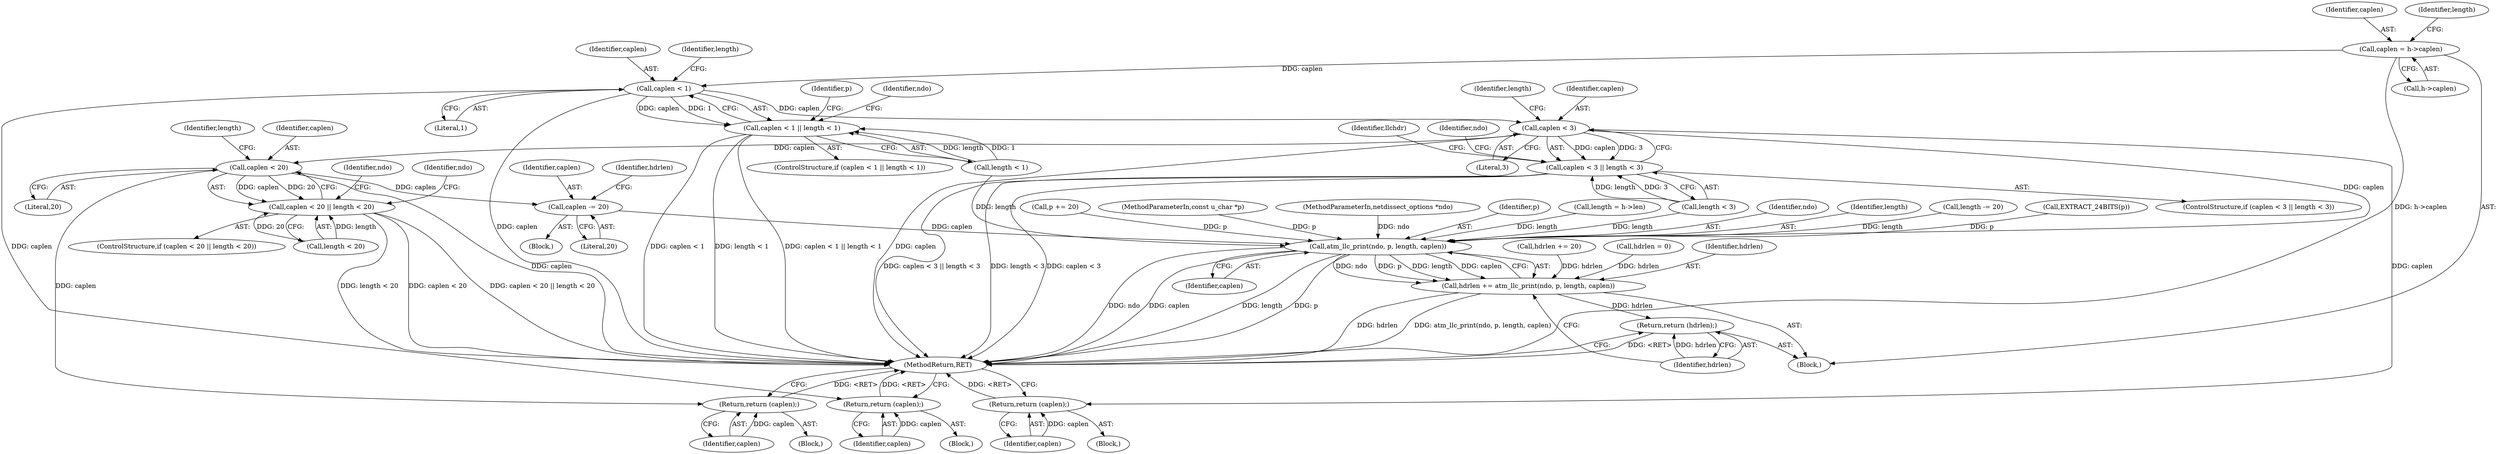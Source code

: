 digraph "0_tcpdump_1dcd10aceabbc03bf571ea32b892c522cbe923de@pointer" {
"1000110" [label="(Call,caplen = h->caplen)"];
"1000128" [label="(Call,caplen < 1)"];
"1000127" [label="(Call,caplen < 1 || length < 1)"];
"1000141" [label="(Return,return (caplen);)"];
"1000169" [label="(Call,caplen < 3)"];
"1000168" [label="(Call,caplen < 3 || length < 3)"];
"1000182" [label="(Return,return (caplen);)"];
"1000206" [label="(Call,caplen < 20)"];
"1000205" [label="(Call,caplen < 20 || length < 20)"];
"1000219" [label="(Return,return (caplen);)"];
"1000253" [label="(Call,caplen -= 20)"];
"1000261" [label="(Call,atm_llc_print(ndo, p, length, caplen))"];
"1000259" [label="(Call,hdrlen += atm_llc_print(ndo, p, length, caplen))"];
"1000266" [label="(Return,return (hdrlen);)"];
"1000206" [label="(Call,caplen < 20)"];
"1000223" [label="(Identifier,ndo)"];
"1000208" [label="(Literal,20)"];
"1000204" [label="(ControlStructure,if (caplen < 20 || length < 20))"];
"1000110" [label="(Call,caplen = h->caplen)"];
"1000126" [label="(ControlStructure,if (caplen < 1 || length < 1))"];
"1000185" [label="(Identifier,llchdr)"];
"1000247" [label="(Call,p += 20)"];
"1000107" [label="(MethodParameterIn,const u_char *p)"];
"1000172" [label="(Call,length < 3)"];
"1000183" [label="(Identifier,caplen)"];
"1000255" [label="(Literal,20)"];
"1000178" [label="(Identifier,ndo)"];
"1000132" [label="(Identifier,length)"];
"1000112" [label="(Call,h->caplen)"];
"1000130" [label="(Literal,1)"];
"1000268" [label="(MethodReturn,RET)"];
"1000146" [label="(Identifier,p)"];
"1000168" [label="(Call,caplen < 3 || length < 3)"];
"1000265" [label="(Identifier,caplen)"];
"1000105" [label="(MethodParameterIn,netdissect_options *ndo)"];
"1000171" [label="(Literal,3)"];
"1000266" [label="(Return,return (hdrlen);)"];
"1000169" [label="(Call,caplen < 3)"];
"1000219" [label="(Return,return (caplen);)"];
"1000129" [label="(Identifier,caplen)"];
"1000175" [label="(Block,)"];
"1000131" [label="(Call,length < 1)"];
"1000215" [label="(Identifier,ndo)"];
"1000220" [label="(Identifier,caplen)"];
"1000137" [label="(Identifier,ndo)"];
"1000259" [label="(Call,hdrlen += atm_llc_print(ndo, p, length, caplen))"];
"1000263" [label="(Identifier,p)"];
"1000116" [label="(Call,length = h->len)"];
"1000260" [label="(Identifier,hdrlen)"];
"1000205" [label="(Call,caplen < 20 || length < 20)"];
"1000111" [label="(Identifier,caplen)"];
"1000261" [label="(Call,atm_llc_print(ndo, p, length, caplen))"];
"1000209" [label="(Call,length < 20)"];
"1000212" [label="(Block,)"];
"1000253" [label="(Call,caplen -= 20)"];
"1000210" [label="(Identifier,length)"];
"1000262" [label="(Identifier,ndo)"];
"1000142" [label="(Identifier,caplen)"];
"1000264" [label="(Identifier,length)"];
"1000117" [label="(Identifier,length)"];
"1000267" [label="(Identifier,hdrlen)"];
"1000256" [label="(Call,hdrlen += 20)"];
"1000127" [label="(Call,caplen < 1 || length < 1)"];
"1000108" [label="(Block,)"];
"1000182" [label="(Return,return (caplen);)"];
"1000141" [label="(Return,return (caplen);)"];
"1000203" [label="(Block,)"];
"1000250" [label="(Call,length -= 20)"];
"1000123" [label="(Call,hdrlen = 0)"];
"1000254" [label="(Identifier,caplen)"];
"1000257" [label="(Identifier,hdrlen)"];
"1000170" [label="(Identifier,caplen)"];
"1000173" [label="(Identifier,length)"];
"1000186" [label="(Call,EXTRACT_24BITS(p))"];
"1000128" [label="(Call,caplen < 1)"];
"1000167" [label="(ControlStructure,if (caplen < 3 || length < 3))"];
"1000207" [label="(Identifier,caplen)"];
"1000134" [label="(Block,)"];
"1000110" -> "1000108"  [label="AST: "];
"1000110" -> "1000112"  [label="CFG: "];
"1000111" -> "1000110"  [label="AST: "];
"1000112" -> "1000110"  [label="AST: "];
"1000117" -> "1000110"  [label="CFG: "];
"1000110" -> "1000268"  [label="DDG: h->caplen"];
"1000110" -> "1000128"  [label="DDG: caplen"];
"1000128" -> "1000127"  [label="AST: "];
"1000128" -> "1000130"  [label="CFG: "];
"1000129" -> "1000128"  [label="AST: "];
"1000130" -> "1000128"  [label="AST: "];
"1000132" -> "1000128"  [label="CFG: "];
"1000127" -> "1000128"  [label="CFG: "];
"1000128" -> "1000268"  [label="DDG: caplen"];
"1000128" -> "1000127"  [label="DDG: caplen"];
"1000128" -> "1000127"  [label="DDG: 1"];
"1000128" -> "1000141"  [label="DDG: caplen"];
"1000128" -> "1000169"  [label="DDG: caplen"];
"1000127" -> "1000126"  [label="AST: "];
"1000127" -> "1000131"  [label="CFG: "];
"1000131" -> "1000127"  [label="AST: "];
"1000137" -> "1000127"  [label="CFG: "];
"1000146" -> "1000127"  [label="CFG: "];
"1000127" -> "1000268"  [label="DDG: caplen < 1 || length < 1"];
"1000127" -> "1000268"  [label="DDG: caplen < 1"];
"1000127" -> "1000268"  [label="DDG: length < 1"];
"1000131" -> "1000127"  [label="DDG: length"];
"1000131" -> "1000127"  [label="DDG: 1"];
"1000141" -> "1000134"  [label="AST: "];
"1000141" -> "1000142"  [label="CFG: "];
"1000142" -> "1000141"  [label="AST: "];
"1000268" -> "1000141"  [label="CFG: "];
"1000141" -> "1000268"  [label="DDG: <RET>"];
"1000142" -> "1000141"  [label="DDG: caplen"];
"1000169" -> "1000168"  [label="AST: "];
"1000169" -> "1000171"  [label="CFG: "];
"1000170" -> "1000169"  [label="AST: "];
"1000171" -> "1000169"  [label="AST: "];
"1000173" -> "1000169"  [label="CFG: "];
"1000168" -> "1000169"  [label="CFG: "];
"1000169" -> "1000268"  [label="DDG: caplen"];
"1000169" -> "1000168"  [label="DDG: caplen"];
"1000169" -> "1000168"  [label="DDG: 3"];
"1000169" -> "1000182"  [label="DDG: caplen"];
"1000169" -> "1000206"  [label="DDG: caplen"];
"1000169" -> "1000261"  [label="DDG: caplen"];
"1000168" -> "1000167"  [label="AST: "];
"1000168" -> "1000172"  [label="CFG: "];
"1000172" -> "1000168"  [label="AST: "];
"1000178" -> "1000168"  [label="CFG: "];
"1000185" -> "1000168"  [label="CFG: "];
"1000168" -> "1000268"  [label="DDG: caplen < 3 || length < 3"];
"1000168" -> "1000268"  [label="DDG: length < 3"];
"1000168" -> "1000268"  [label="DDG: caplen < 3"];
"1000172" -> "1000168"  [label="DDG: length"];
"1000172" -> "1000168"  [label="DDG: 3"];
"1000182" -> "1000175"  [label="AST: "];
"1000182" -> "1000183"  [label="CFG: "];
"1000183" -> "1000182"  [label="AST: "];
"1000268" -> "1000182"  [label="CFG: "];
"1000182" -> "1000268"  [label="DDG: <RET>"];
"1000183" -> "1000182"  [label="DDG: caplen"];
"1000206" -> "1000205"  [label="AST: "];
"1000206" -> "1000208"  [label="CFG: "];
"1000207" -> "1000206"  [label="AST: "];
"1000208" -> "1000206"  [label="AST: "];
"1000210" -> "1000206"  [label="CFG: "];
"1000205" -> "1000206"  [label="CFG: "];
"1000206" -> "1000268"  [label="DDG: caplen"];
"1000206" -> "1000205"  [label="DDG: caplen"];
"1000206" -> "1000205"  [label="DDG: 20"];
"1000206" -> "1000219"  [label="DDG: caplen"];
"1000206" -> "1000253"  [label="DDG: caplen"];
"1000205" -> "1000204"  [label="AST: "];
"1000205" -> "1000209"  [label="CFG: "];
"1000209" -> "1000205"  [label="AST: "];
"1000215" -> "1000205"  [label="CFG: "];
"1000223" -> "1000205"  [label="CFG: "];
"1000205" -> "1000268"  [label="DDG: length < 20"];
"1000205" -> "1000268"  [label="DDG: caplen < 20"];
"1000205" -> "1000268"  [label="DDG: caplen < 20 || length < 20"];
"1000209" -> "1000205"  [label="DDG: length"];
"1000209" -> "1000205"  [label="DDG: 20"];
"1000219" -> "1000212"  [label="AST: "];
"1000219" -> "1000220"  [label="CFG: "];
"1000220" -> "1000219"  [label="AST: "];
"1000268" -> "1000219"  [label="CFG: "];
"1000219" -> "1000268"  [label="DDG: <RET>"];
"1000220" -> "1000219"  [label="DDG: caplen"];
"1000253" -> "1000203"  [label="AST: "];
"1000253" -> "1000255"  [label="CFG: "];
"1000254" -> "1000253"  [label="AST: "];
"1000255" -> "1000253"  [label="AST: "];
"1000257" -> "1000253"  [label="CFG: "];
"1000253" -> "1000261"  [label="DDG: caplen"];
"1000261" -> "1000259"  [label="AST: "];
"1000261" -> "1000265"  [label="CFG: "];
"1000262" -> "1000261"  [label="AST: "];
"1000263" -> "1000261"  [label="AST: "];
"1000264" -> "1000261"  [label="AST: "];
"1000265" -> "1000261"  [label="AST: "];
"1000259" -> "1000261"  [label="CFG: "];
"1000261" -> "1000268"  [label="DDG: ndo"];
"1000261" -> "1000268"  [label="DDG: caplen"];
"1000261" -> "1000268"  [label="DDG: length"];
"1000261" -> "1000268"  [label="DDG: p"];
"1000261" -> "1000259"  [label="DDG: ndo"];
"1000261" -> "1000259"  [label="DDG: p"];
"1000261" -> "1000259"  [label="DDG: length"];
"1000261" -> "1000259"  [label="DDG: caplen"];
"1000105" -> "1000261"  [label="DDG: ndo"];
"1000247" -> "1000261"  [label="DDG: p"];
"1000186" -> "1000261"  [label="DDG: p"];
"1000107" -> "1000261"  [label="DDG: p"];
"1000116" -> "1000261"  [label="DDG: length"];
"1000250" -> "1000261"  [label="DDG: length"];
"1000131" -> "1000261"  [label="DDG: length"];
"1000172" -> "1000261"  [label="DDG: length"];
"1000259" -> "1000108"  [label="AST: "];
"1000260" -> "1000259"  [label="AST: "];
"1000267" -> "1000259"  [label="CFG: "];
"1000259" -> "1000268"  [label="DDG: hdrlen"];
"1000259" -> "1000268"  [label="DDG: atm_llc_print(ndo, p, length, caplen)"];
"1000256" -> "1000259"  [label="DDG: hdrlen"];
"1000123" -> "1000259"  [label="DDG: hdrlen"];
"1000259" -> "1000266"  [label="DDG: hdrlen"];
"1000266" -> "1000108"  [label="AST: "];
"1000266" -> "1000267"  [label="CFG: "];
"1000267" -> "1000266"  [label="AST: "];
"1000268" -> "1000266"  [label="CFG: "];
"1000266" -> "1000268"  [label="DDG: <RET>"];
"1000267" -> "1000266"  [label="DDG: hdrlen"];
}
